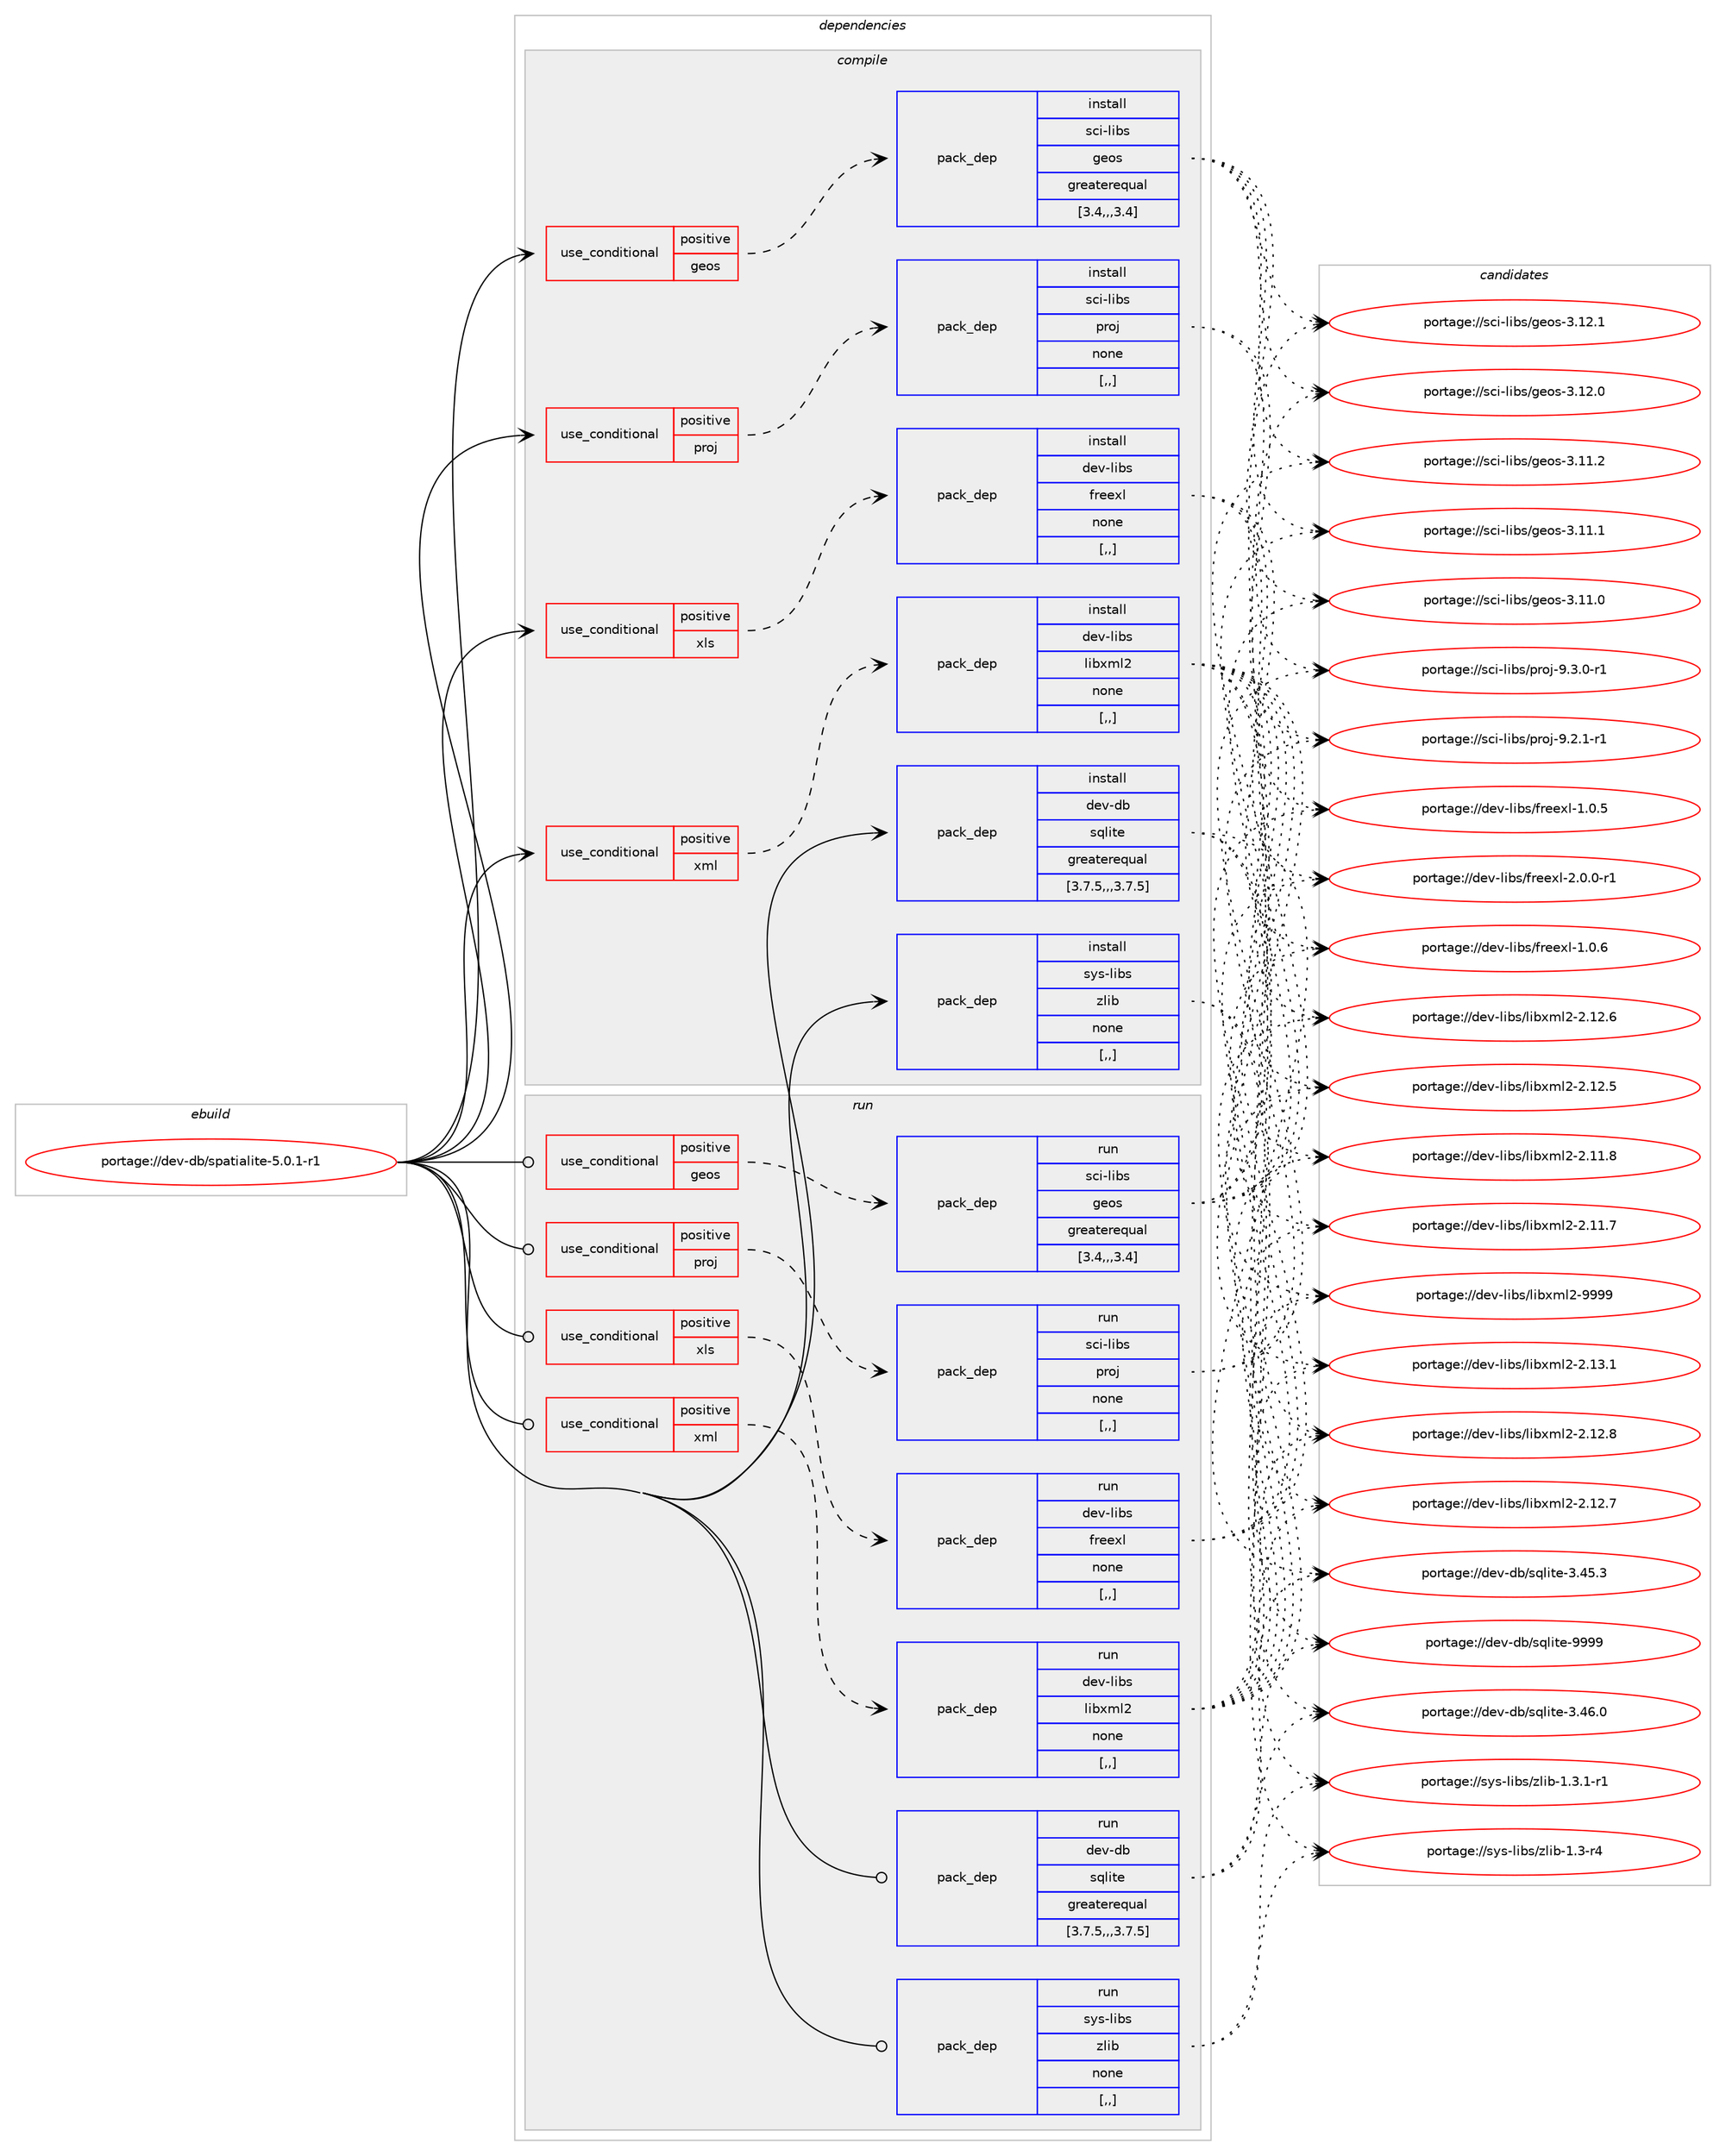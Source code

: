 digraph prolog {

# *************
# Graph options
# *************

newrank=true;
concentrate=true;
compound=true;
graph [rankdir=LR,fontname=Helvetica,fontsize=10,ranksep=1.5];#, ranksep=2.5, nodesep=0.2];
edge  [arrowhead=vee];
node  [fontname=Helvetica,fontsize=10];

# **********
# The ebuild
# **********

subgraph cluster_leftcol {
color=gray;
label=<<i>ebuild</i>>;
id [label="portage://dev-db/spatialite-5.0.1-r1", color=red, width=4, href="../dev-db/spatialite-5.0.1-r1.svg"];
}

# ****************
# The dependencies
# ****************

subgraph cluster_midcol {
color=gray;
label=<<i>dependencies</i>>;
subgraph cluster_compile {
fillcolor="#eeeeee";
style=filled;
label=<<i>compile</i>>;
subgraph cond18878 {
dependency71404 [label=<<TABLE BORDER="0" CELLBORDER="1" CELLSPACING="0" CELLPADDING="4"><TR><TD ROWSPAN="3" CELLPADDING="10">use_conditional</TD></TR><TR><TD>positive</TD></TR><TR><TD>geos</TD></TR></TABLE>>, shape=none, color=red];
subgraph pack51576 {
dependency71405 [label=<<TABLE BORDER="0" CELLBORDER="1" CELLSPACING="0" CELLPADDING="4" WIDTH="220"><TR><TD ROWSPAN="6" CELLPADDING="30">pack_dep</TD></TR><TR><TD WIDTH="110">install</TD></TR><TR><TD>sci-libs</TD></TR><TR><TD>geos</TD></TR><TR><TD>greaterequal</TD></TR><TR><TD>[3.4,,,3.4]</TD></TR></TABLE>>, shape=none, color=blue];
}
dependency71404:e -> dependency71405:w [weight=20,style="dashed",arrowhead="vee"];
}
id:e -> dependency71404:w [weight=20,style="solid",arrowhead="vee"];
subgraph cond18879 {
dependency71406 [label=<<TABLE BORDER="0" CELLBORDER="1" CELLSPACING="0" CELLPADDING="4"><TR><TD ROWSPAN="3" CELLPADDING="10">use_conditional</TD></TR><TR><TD>positive</TD></TR><TR><TD>proj</TD></TR></TABLE>>, shape=none, color=red];
subgraph pack51577 {
dependency71407 [label=<<TABLE BORDER="0" CELLBORDER="1" CELLSPACING="0" CELLPADDING="4" WIDTH="220"><TR><TD ROWSPAN="6" CELLPADDING="30">pack_dep</TD></TR><TR><TD WIDTH="110">install</TD></TR><TR><TD>sci-libs</TD></TR><TR><TD>proj</TD></TR><TR><TD>none</TD></TR><TR><TD>[,,]</TD></TR></TABLE>>, shape=none, color=blue];
}
dependency71406:e -> dependency71407:w [weight=20,style="dashed",arrowhead="vee"];
}
id:e -> dependency71406:w [weight=20,style="solid",arrowhead="vee"];
subgraph cond18880 {
dependency71408 [label=<<TABLE BORDER="0" CELLBORDER="1" CELLSPACING="0" CELLPADDING="4"><TR><TD ROWSPAN="3" CELLPADDING="10">use_conditional</TD></TR><TR><TD>positive</TD></TR><TR><TD>xls</TD></TR></TABLE>>, shape=none, color=red];
subgraph pack51578 {
dependency71409 [label=<<TABLE BORDER="0" CELLBORDER="1" CELLSPACING="0" CELLPADDING="4" WIDTH="220"><TR><TD ROWSPAN="6" CELLPADDING="30">pack_dep</TD></TR><TR><TD WIDTH="110">install</TD></TR><TR><TD>dev-libs</TD></TR><TR><TD>freexl</TD></TR><TR><TD>none</TD></TR><TR><TD>[,,]</TD></TR></TABLE>>, shape=none, color=blue];
}
dependency71408:e -> dependency71409:w [weight=20,style="dashed",arrowhead="vee"];
}
id:e -> dependency71408:w [weight=20,style="solid",arrowhead="vee"];
subgraph cond18881 {
dependency71410 [label=<<TABLE BORDER="0" CELLBORDER="1" CELLSPACING="0" CELLPADDING="4"><TR><TD ROWSPAN="3" CELLPADDING="10">use_conditional</TD></TR><TR><TD>positive</TD></TR><TR><TD>xml</TD></TR></TABLE>>, shape=none, color=red];
subgraph pack51579 {
dependency71411 [label=<<TABLE BORDER="0" CELLBORDER="1" CELLSPACING="0" CELLPADDING="4" WIDTH="220"><TR><TD ROWSPAN="6" CELLPADDING="30">pack_dep</TD></TR><TR><TD WIDTH="110">install</TD></TR><TR><TD>dev-libs</TD></TR><TR><TD>libxml2</TD></TR><TR><TD>none</TD></TR><TR><TD>[,,]</TD></TR></TABLE>>, shape=none, color=blue];
}
dependency71410:e -> dependency71411:w [weight=20,style="dashed",arrowhead="vee"];
}
id:e -> dependency71410:w [weight=20,style="solid",arrowhead="vee"];
subgraph pack51580 {
dependency71412 [label=<<TABLE BORDER="0" CELLBORDER="1" CELLSPACING="0" CELLPADDING="4" WIDTH="220"><TR><TD ROWSPAN="6" CELLPADDING="30">pack_dep</TD></TR><TR><TD WIDTH="110">install</TD></TR><TR><TD>dev-db</TD></TR><TR><TD>sqlite</TD></TR><TR><TD>greaterequal</TD></TR><TR><TD>[3.7.5,,,3.7.5]</TD></TR></TABLE>>, shape=none, color=blue];
}
id:e -> dependency71412:w [weight=20,style="solid",arrowhead="vee"];
subgraph pack51581 {
dependency71413 [label=<<TABLE BORDER="0" CELLBORDER="1" CELLSPACING="0" CELLPADDING="4" WIDTH="220"><TR><TD ROWSPAN="6" CELLPADDING="30">pack_dep</TD></TR><TR><TD WIDTH="110">install</TD></TR><TR><TD>sys-libs</TD></TR><TR><TD>zlib</TD></TR><TR><TD>none</TD></TR><TR><TD>[,,]</TD></TR></TABLE>>, shape=none, color=blue];
}
id:e -> dependency71413:w [weight=20,style="solid",arrowhead="vee"];
}
subgraph cluster_compileandrun {
fillcolor="#eeeeee";
style=filled;
label=<<i>compile and run</i>>;
}
subgraph cluster_run {
fillcolor="#eeeeee";
style=filled;
label=<<i>run</i>>;
subgraph cond18882 {
dependency71414 [label=<<TABLE BORDER="0" CELLBORDER="1" CELLSPACING="0" CELLPADDING="4"><TR><TD ROWSPAN="3" CELLPADDING="10">use_conditional</TD></TR><TR><TD>positive</TD></TR><TR><TD>geos</TD></TR></TABLE>>, shape=none, color=red];
subgraph pack51582 {
dependency71415 [label=<<TABLE BORDER="0" CELLBORDER="1" CELLSPACING="0" CELLPADDING="4" WIDTH="220"><TR><TD ROWSPAN="6" CELLPADDING="30">pack_dep</TD></TR><TR><TD WIDTH="110">run</TD></TR><TR><TD>sci-libs</TD></TR><TR><TD>geos</TD></TR><TR><TD>greaterequal</TD></TR><TR><TD>[3.4,,,3.4]</TD></TR></TABLE>>, shape=none, color=blue];
}
dependency71414:e -> dependency71415:w [weight=20,style="dashed",arrowhead="vee"];
}
id:e -> dependency71414:w [weight=20,style="solid",arrowhead="odot"];
subgraph cond18883 {
dependency71416 [label=<<TABLE BORDER="0" CELLBORDER="1" CELLSPACING="0" CELLPADDING="4"><TR><TD ROWSPAN="3" CELLPADDING="10">use_conditional</TD></TR><TR><TD>positive</TD></TR><TR><TD>proj</TD></TR></TABLE>>, shape=none, color=red];
subgraph pack51583 {
dependency71417 [label=<<TABLE BORDER="0" CELLBORDER="1" CELLSPACING="0" CELLPADDING="4" WIDTH="220"><TR><TD ROWSPAN="6" CELLPADDING="30">pack_dep</TD></TR><TR><TD WIDTH="110">run</TD></TR><TR><TD>sci-libs</TD></TR><TR><TD>proj</TD></TR><TR><TD>none</TD></TR><TR><TD>[,,]</TD></TR></TABLE>>, shape=none, color=blue];
}
dependency71416:e -> dependency71417:w [weight=20,style="dashed",arrowhead="vee"];
}
id:e -> dependency71416:w [weight=20,style="solid",arrowhead="odot"];
subgraph cond18884 {
dependency71418 [label=<<TABLE BORDER="0" CELLBORDER="1" CELLSPACING="0" CELLPADDING="4"><TR><TD ROWSPAN="3" CELLPADDING="10">use_conditional</TD></TR><TR><TD>positive</TD></TR><TR><TD>xls</TD></TR></TABLE>>, shape=none, color=red];
subgraph pack51584 {
dependency71419 [label=<<TABLE BORDER="0" CELLBORDER="1" CELLSPACING="0" CELLPADDING="4" WIDTH="220"><TR><TD ROWSPAN="6" CELLPADDING="30">pack_dep</TD></TR><TR><TD WIDTH="110">run</TD></TR><TR><TD>dev-libs</TD></TR><TR><TD>freexl</TD></TR><TR><TD>none</TD></TR><TR><TD>[,,]</TD></TR></TABLE>>, shape=none, color=blue];
}
dependency71418:e -> dependency71419:w [weight=20,style="dashed",arrowhead="vee"];
}
id:e -> dependency71418:w [weight=20,style="solid",arrowhead="odot"];
subgraph cond18885 {
dependency71420 [label=<<TABLE BORDER="0" CELLBORDER="1" CELLSPACING="0" CELLPADDING="4"><TR><TD ROWSPAN="3" CELLPADDING="10">use_conditional</TD></TR><TR><TD>positive</TD></TR><TR><TD>xml</TD></TR></TABLE>>, shape=none, color=red];
subgraph pack51585 {
dependency71421 [label=<<TABLE BORDER="0" CELLBORDER="1" CELLSPACING="0" CELLPADDING="4" WIDTH="220"><TR><TD ROWSPAN="6" CELLPADDING="30">pack_dep</TD></TR><TR><TD WIDTH="110">run</TD></TR><TR><TD>dev-libs</TD></TR><TR><TD>libxml2</TD></TR><TR><TD>none</TD></TR><TR><TD>[,,]</TD></TR></TABLE>>, shape=none, color=blue];
}
dependency71420:e -> dependency71421:w [weight=20,style="dashed",arrowhead="vee"];
}
id:e -> dependency71420:w [weight=20,style="solid",arrowhead="odot"];
subgraph pack51586 {
dependency71422 [label=<<TABLE BORDER="0" CELLBORDER="1" CELLSPACING="0" CELLPADDING="4" WIDTH="220"><TR><TD ROWSPAN="6" CELLPADDING="30">pack_dep</TD></TR><TR><TD WIDTH="110">run</TD></TR><TR><TD>dev-db</TD></TR><TR><TD>sqlite</TD></TR><TR><TD>greaterequal</TD></TR><TR><TD>[3.7.5,,,3.7.5]</TD></TR></TABLE>>, shape=none, color=blue];
}
id:e -> dependency71422:w [weight=20,style="solid",arrowhead="odot"];
subgraph pack51587 {
dependency71423 [label=<<TABLE BORDER="0" CELLBORDER="1" CELLSPACING="0" CELLPADDING="4" WIDTH="220"><TR><TD ROWSPAN="6" CELLPADDING="30">pack_dep</TD></TR><TR><TD WIDTH="110">run</TD></TR><TR><TD>sys-libs</TD></TR><TR><TD>zlib</TD></TR><TR><TD>none</TD></TR><TR><TD>[,,]</TD></TR></TABLE>>, shape=none, color=blue];
}
id:e -> dependency71423:w [weight=20,style="solid",arrowhead="odot"];
}
}

# **************
# The candidates
# **************

subgraph cluster_choices {
rank=same;
color=gray;
label=<<i>candidates</i>>;

subgraph choice51576 {
color=black;
nodesep=1;
choice1159910545108105981154710310111111545514649504649 [label="portage://sci-libs/geos-3.12.1", color=red, width=4,href="../sci-libs/geos-3.12.1.svg"];
choice1159910545108105981154710310111111545514649504648 [label="portage://sci-libs/geos-3.12.0", color=red, width=4,href="../sci-libs/geos-3.12.0.svg"];
choice1159910545108105981154710310111111545514649494650 [label="portage://sci-libs/geos-3.11.2", color=red, width=4,href="../sci-libs/geos-3.11.2.svg"];
choice1159910545108105981154710310111111545514649494649 [label="portage://sci-libs/geos-3.11.1", color=red, width=4,href="../sci-libs/geos-3.11.1.svg"];
choice1159910545108105981154710310111111545514649494648 [label="portage://sci-libs/geos-3.11.0", color=red, width=4,href="../sci-libs/geos-3.11.0.svg"];
dependency71405:e -> choice1159910545108105981154710310111111545514649504649:w [style=dotted,weight="100"];
dependency71405:e -> choice1159910545108105981154710310111111545514649504648:w [style=dotted,weight="100"];
dependency71405:e -> choice1159910545108105981154710310111111545514649494650:w [style=dotted,weight="100"];
dependency71405:e -> choice1159910545108105981154710310111111545514649494649:w [style=dotted,weight="100"];
dependency71405:e -> choice1159910545108105981154710310111111545514649494648:w [style=dotted,weight="100"];
}
subgraph choice51577 {
color=black;
nodesep=1;
choice115991054510810598115471121141111064557465146484511449 [label="portage://sci-libs/proj-9.3.0-r1", color=red, width=4,href="../sci-libs/proj-9.3.0-r1.svg"];
choice115991054510810598115471121141111064557465046494511449 [label="portage://sci-libs/proj-9.2.1-r1", color=red, width=4,href="../sci-libs/proj-9.2.1-r1.svg"];
dependency71407:e -> choice115991054510810598115471121141111064557465146484511449:w [style=dotted,weight="100"];
dependency71407:e -> choice115991054510810598115471121141111064557465046494511449:w [style=dotted,weight="100"];
}
subgraph choice51578 {
color=black;
nodesep=1;
choice1001011184510810598115471021141011011201084550464846484511449 [label="portage://dev-libs/freexl-2.0.0-r1", color=red, width=4,href="../dev-libs/freexl-2.0.0-r1.svg"];
choice100101118451081059811547102114101101120108454946484654 [label="portage://dev-libs/freexl-1.0.6", color=red, width=4,href="../dev-libs/freexl-1.0.6.svg"];
choice100101118451081059811547102114101101120108454946484653 [label="portage://dev-libs/freexl-1.0.5", color=red, width=4,href="../dev-libs/freexl-1.0.5.svg"];
dependency71409:e -> choice1001011184510810598115471021141011011201084550464846484511449:w [style=dotted,weight="100"];
dependency71409:e -> choice100101118451081059811547102114101101120108454946484654:w [style=dotted,weight="100"];
dependency71409:e -> choice100101118451081059811547102114101101120108454946484653:w [style=dotted,weight="100"];
}
subgraph choice51579 {
color=black;
nodesep=1;
choice10010111845108105981154710810598120109108504557575757 [label="portage://dev-libs/libxml2-9999", color=red, width=4,href="../dev-libs/libxml2-9999.svg"];
choice100101118451081059811547108105981201091085045504649514649 [label="portage://dev-libs/libxml2-2.13.1", color=red, width=4,href="../dev-libs/libxml2-2.13.1.svg"];
choice100101118451081059811547108105981201091085045504649504656 [label="portage://dev-libs/libxml2-2.12.8", color=red, width=4,href="../dev-libs/libxml2-2.12.8.svg"];
choice100101118451081059811547108105981201091085045504649504655 [label="portage://dev-libs/libxml2-2.12.7", color=red, width=4,href="../dev-libs/libxml2-2.12.7.svg"];
choice100101118451081059811547108105981201091085045504649504654 [label="portage://dev-libs/libxml2-2.12.6", color=red, width=4,href="../dev-libs/libxml2-2.12.6.svg"];
choice100101118451081059811547108105981201091085045504649504653 [label="portage://dev-libs/libxml2-2.12.5", color=red, width=4,href="../dev-libs/libxml2-2.12.5.svg"];
choice100101118451081059811547108105981201091085045504649494656 [label="portage://dev-libs/libxml2-2.11.8", color=red, width=4,href="../dev-libs/libxml2-2.11.8.svg"];
choice100101118451081059811547108105981201091085045504649494655 [label="portage://dev-libs/libxml2-2.11.7", color=red, width=4,href="../dev-libs/libxml2-2.11.7.svg"];
dependency71411:e -> choice10010111845108105981154710810598120109108504557575757:w [style=dotted,weight="100"];
dependency71411:e -> choice100101118451081059811547108105981201091085045504649514649:w [style=dotted,weight="100"];
dependency71411:e -> choice100101118451081059811547108105981201091085045504649504656:w [style=dotted,weight="100"];
dependency71411:e -> choice100101118451081059811547108105981201091085045504649504655:w [style=dotted,weight="100"];
dependency71411:e -> choice100101118451081059811547108105981201091085045504649504654:w [style=dotted,weight="100"];
dependency71411:e -> choice100101118451081059811547108105981201091085045504649504653:w [style=dotted,weight="100"];
dependency71411:e -> choice100101118451081059811547108105981201091085045504649494656:w [style=dotted,weight="100"];
dependency71411:e -> choice100101118451081059811547108105981201091085045504649494655:w [style=dotted,weight="100"];
}
subgraph choice51580 {
color=black;
nodesep=1;
choice1001011184510098471151131081051161014557575757 [label="portage://dev-db/sqlite-9999", color=red, width=4,href="../dev-db/sqlite-9999.svg"];
choice10010111845100984711511310810511610145514652544648 [label="portage://dev-db/sqlite-3.46.0", color=red, width=4,href="../dev-db/sqlite-3.46.0.svg"];
choice10010111845100984711511310810511610145514652534651 [label="portage://dev-db/sqlite-3.45.3", color=red, width=4,href="../dev-db/sqlite-3.45.3.svg"];
dependency71412:e -> choice1001011184510098471151131081051161014557575757:w [style=dotted,weight="100"];
dependency71412:e -> choice10010111845100984711511310810511610145514652544648:w [style=dotted,weight="100"];
dependency71412:e -> choice10010111845100984711511310810511610145514652534651:w [style=dotted,weight="100"];
}
subgraph choice51581 {
color=black;
nodesep=1;
choice115121115451081059811547122108105984549465146494511449 [label="portage://sys-libs/zlib-1.3.1-r1", color=red, width=4,href="../sys-libs/zlib-1.3.1-r1.svg"];
choice11512111545108105981154712210810598454946514511452 [label="portage://sys-libs/zlib-1.3-r4", color=red, width=4,href="../sys-libs/zlib-1.3-r4.svg"];
dependency71413:e -> choice115121115451081059811547122108105984549465146494511449:w [style=dotted,weight="100"];
dependency71413:e -> choice11512111545108105981154712210810598454946514511452:w [style=dotted,weight="100"];
}
subgraph choice51582 {
color=black;
nodesep=1;
choice1159910545108105981154710310111111545514649504649 [label="portage://sci-libs/geos-3.12.1", color=red, width=4,href="../sci-libs/geos-3.12.1.svg"];
choice1159910545108105981154710310111111545514649504648 [label="portage://sci-libs/geos-3.12.0", color=red, width=4,href="../sci-libs/geos-3.12.0.svg"];
choice1159910545108105981154710310111111545514649494650 [label="portage://sci-libs/geos-3.11.2", color=red, width=4,href="../sci-libs/geos-3.11.2.svg"];
choice1159910545108105981154710310111111545514649494649 [label="portage://sci-libs/geos-3.11.1", color=red, width=4,href="../sci-libs/geos-3.11.1.svg"];
choice1159910545108105981154710310111111545514649494648 [label="portage://sci-libs/geos-3.11.0", color=red, width=4,href="../sci-libs/geos-3.11.0.svg"];
dependency71415:e -> choice1159910545108105981154710310111111545514649504649:w [style=dotted,weight="100"];
dependency71415:e -> choice1159910545108105981154710310111111545514649504648:w [style=dotted,weight="100"];
dependency71415:e -> choice1159910545108105981154710310111111545514649494650:w [style=dotted,weight="100"];
dependency71415:e -> choice1159910545108105981154710310111111545514649494649:w [style=dotted,weight="100"];
dependency71415:e -> choice1159910545108105981154710310111111545514649494648:w [style=dotted,weight="100"];
}
subgraph choice51583 {
color=black;
nodesep=1;
choice115991054510810598115471121141111064557465146484511449 [label="portage://sci-libs/proj-9.3.0-r1", color=red, width=4,href="../sci-libs/proj-9.3.0-r1.svg"];
choice115991054510810598115471121141111064557465046494511449 [label="portage://sci-libs/proj-9.2.1-r1", color=red, width=4,href="../sci-libs/proj-9.2.1-r1.svg"];
dependency71417:e -> choice115991054510810598115471121141111064557465146484511449:w [style=dotted,weight="100"];
dependency71417:e -> choice115991054510810598115471121141111064557465046494511449:w [style=dotted,weight="100"];
}
subgraph choice51584 {
color=black;
nodesep=1;
choice1001011184510810598115471021141011011201084550464846484511449 [label="portage://dev-libs/freexl-2.0.0-r1", color=red, width=4,href="../dev-libs/freexl-2.0.0-r1.svg"];
choice100101118451081059811547102114101101120108454946484654 [label="portage://dev-libs/freexl-1.0.6", color=red, width=4,href="../dev-libs/freexl-1.0.6.svg"];
choice100101118451081059811547102114101101120108454946484653 [label="portage://dev-libs/freexl-1.0.5", color=red, width=4,href="../dev-libs/freexl-1.0.5.svg"];
dependency71419:e -> choice1001011184510810598115471021141011011201084550464846484511449:w [style=dotted,weight="100"];
dependency71419:e -> choice100101118451081059811547102114101101120108454946484654:w [style=dotted,weight="100"];
dependency71419:e -> choice100101118451081059811547102114101101120108454946484653:w [style=dotted,weight="100"];
}
subgraph choice51585 {
color=black;
nodesep=1;
choice10010111845108105981154710810598120109108504557575757 [label="portage://dev-libs/libxml2-9999", color=red, width=4,href="../dev-libs/libxml2-9999.svg"];
choice100101118451081059811547108105981201091085045504649514649 [label="portage://dev-libs/libxml2-2.13.1", color=red, width=4,href="../dev-libs/libxml2-2.13.1.svg"];
choice100101118451081059811547108105981201091085045504649504656 [label="portage://dev-libs/libxml2-2.12.8", color=red, width=4,href="../dev-libs/libxml2-2.12.8.svg"];
choice100101118451081059811547108105981201091085045504649504655 [label="portage://dev-libs/libxml2-2.12.7", color=red, width=4,href="../dev-libs/libxml2-2.12.7.svg"];
choice100101118451081059811547108105981201091085045504649504654 [label="portage://dev-libs/libxml2-2.12.6", color=red, width=4,href="../dev-libs/libxml2-2.12.6.svg"];
choice100101118451081059811547108105981201091085045504649504653 [label="portage://dev-libs/libxml2-2.12.5", color=red, width=4,href="../dev-libs/libxml2-2.12.5.svg"];
choice100101118451081059811547108105981201091085045504649494656 [label="portage://dev-libs/libxml2-2.11.8", color=red, width=4,href="../dev-libs/libxml2-2.11.8.svg"];
choice100101118451081059811547108105981201091085045504649494655 [label="portage://dev-libs/libxml2-2.11.7", color=red, width=4,href="../dev-libs/libxml2-2.11.7.svg"];
dependency71421:e -> choice10010111845108105981154710810598120109108504557575757:w [style=dotted,weight="100"];
dependency71421:e -> choice100101118451081059811547108105981201091085045504649514649:w [style=dotted,weight="100"];
dependency71421:e -> choice100101118451081059811547108105981201091085045504649504656:w [style=dotted,weight="100"];
dependency71421:e -> choice100101118451081059811547108105981201091085045504649504655:w [style=dotted,weight="100"];
dependency71421:e -> choice100101118451081059811547108105981201091085045504649504654:w [style=dotted,weight="100"];
dependency71421:e -> choice100101118451081059811547108105981201091085045504649504653:w [style=dotted,weight="100"];
dependency71421:e -> choice100101118451081059811547108105981201091085045504649494656:w [style=dotted,weight="100"];
dependency71421:e -> choice100101118451081059811547108105981201091085045504649494655:w [style=dotted,weight="100"];
}
subgraph choice51586 {
color=black;
nodesep=1;
choice1001011184510098471151131081051161014557575757 [label="portage://dev-db/sqlite-9999", color=red, width=4,href="../dev-db/sqlite-9999.svg"];
choice10010111845100984711511310810511610145514652544648 [label="portage://dev-db/sqlite-3.46.0", color=red, width=4,href="../dev-db/sqlite-3.46.0.svg"];
choice10010111845100984711511310810511610145514652534651 [label="portage://dev-db/sqlite-3.45.3", color=red, width=4,href="../dev-db/sqlite-3.45.3.svg"];
dependency71422:e -> choice1001011184510098471151131081051161014557575757:w [style=dotted,weight="100"];
dependency71422:e -> choice10010111845100984711511310810511610145514652544648:w [style=dotted,weight="100"];
dependency71422:e -> choice10010111845100984711511310810511610145514652534651:w [style=dotted,weight="100"];
}
subgraph choice51587 {
color=black;
nodesep=1;
choice115121115451081059811547122108105984549465146494511449 [label="portage://sys-libs/zlib-1.3.1-r1", color=red, width=4,href="../sys-libs/zlib-1.3.1-r1.svg"];
choice11512111545108105981154712210810598454946514511452 [label="portage://sys-libs/zlib-1.3-r4", color=red, width=4,href="../sys-libs/zlib-1.3-r4.svg"];
dependency71423:e -> choice115121115451081059811547122108105984549465146494511449:w [style=dotted,weight="100"];
dependency71423:e -> choice11512111545108105981154712210810598454946514511452:w [style=dotted,weight="100"];
}
}

}
